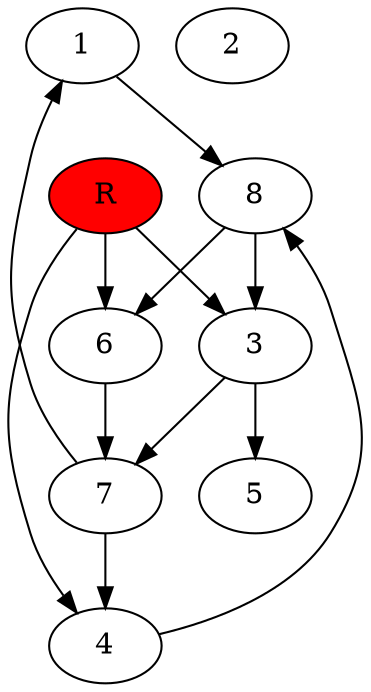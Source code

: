 digraph prb67969 {
	1
	2
	3
	4
	5
	6
	7
	8
	R [fillcolor="#ff0000" style=filled]
	1 -> 8
	3 -> 5
	3 -> 7
	4 -> 8
	6 -> 7
	7 -> 1
	7 -> 4
	8 -> 3
	8 -> 6
	R -> 3
	R -> 4
	R -> 6
}
